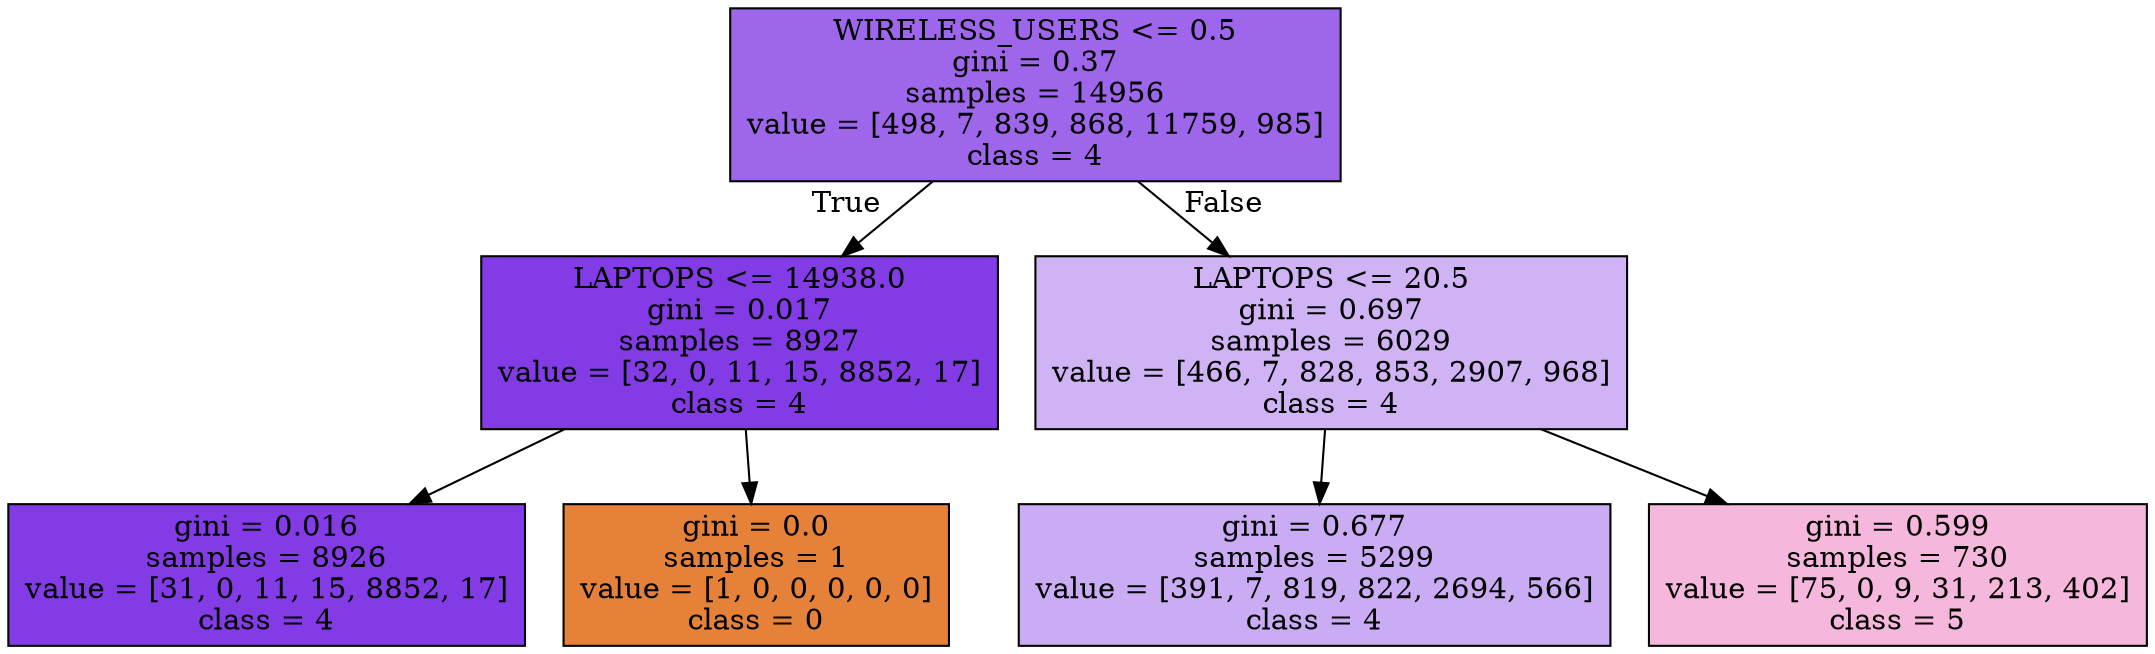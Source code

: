 digraph Tree {
node [shape=box, style="filled", color="black"] ;
0 [label="WIRELESS_USERS <= 0.5\ngini = 0.37\nsamples = 14956\nvalue = [498, 7, 839, 868, 11759, 985]\nclass = 4", fillcolor="#9e66eb"] ;
1 [label="LAPTOPS <= 14938.0\ngini = 0.017\nsamples = 8927\nvalue = [32, 0, 11, 15, 8852, 17]\nclass = 4", fillcolor="#823be5"] ;
0 -> 1 [labeldistance=2.5, labelangle=45, headlabel="True"] ;
2 [label="gini = 0.016\nsamples = 8926\nvalue = [31, 0, 11, 15, 8852, 17]\nclass = 4", fillcolor="#823be5"] ;
1 -> 2 ;
3 [label="gini = 0.0\nsamples = 1\nvalue = [1, 0, 0, 0, 0, 0]\nclass = 0", fillcolor="#e58139"] ;
1 -> 3 ;
4 [label="LAPTOPS <= 20.5\ngini = 0.697\nsamples = 6029\nvalue = [466, 7, 828, 853, 2907, 968]\nclass = 4", fillcolor="#cfb3f5"] ;
0 -> 4 [labeldistance=2.5, labelangle=-45, headlabel="False"] ;
5 [label="gini = 0.677\nsamples = 5299\nvalue = [391, 7, 819, 822, 2694, 566]\nclass = 4", fillcolor="#caacf4"] ;
4 -> 5 ;
6 [label="gini = 0.599\nsamples = 730\nvalue = [75, 0, 9, 31, 213, 402]\nclass = 5", fillcolor="#f5b7db"] ;
4 -> 6 ;
}